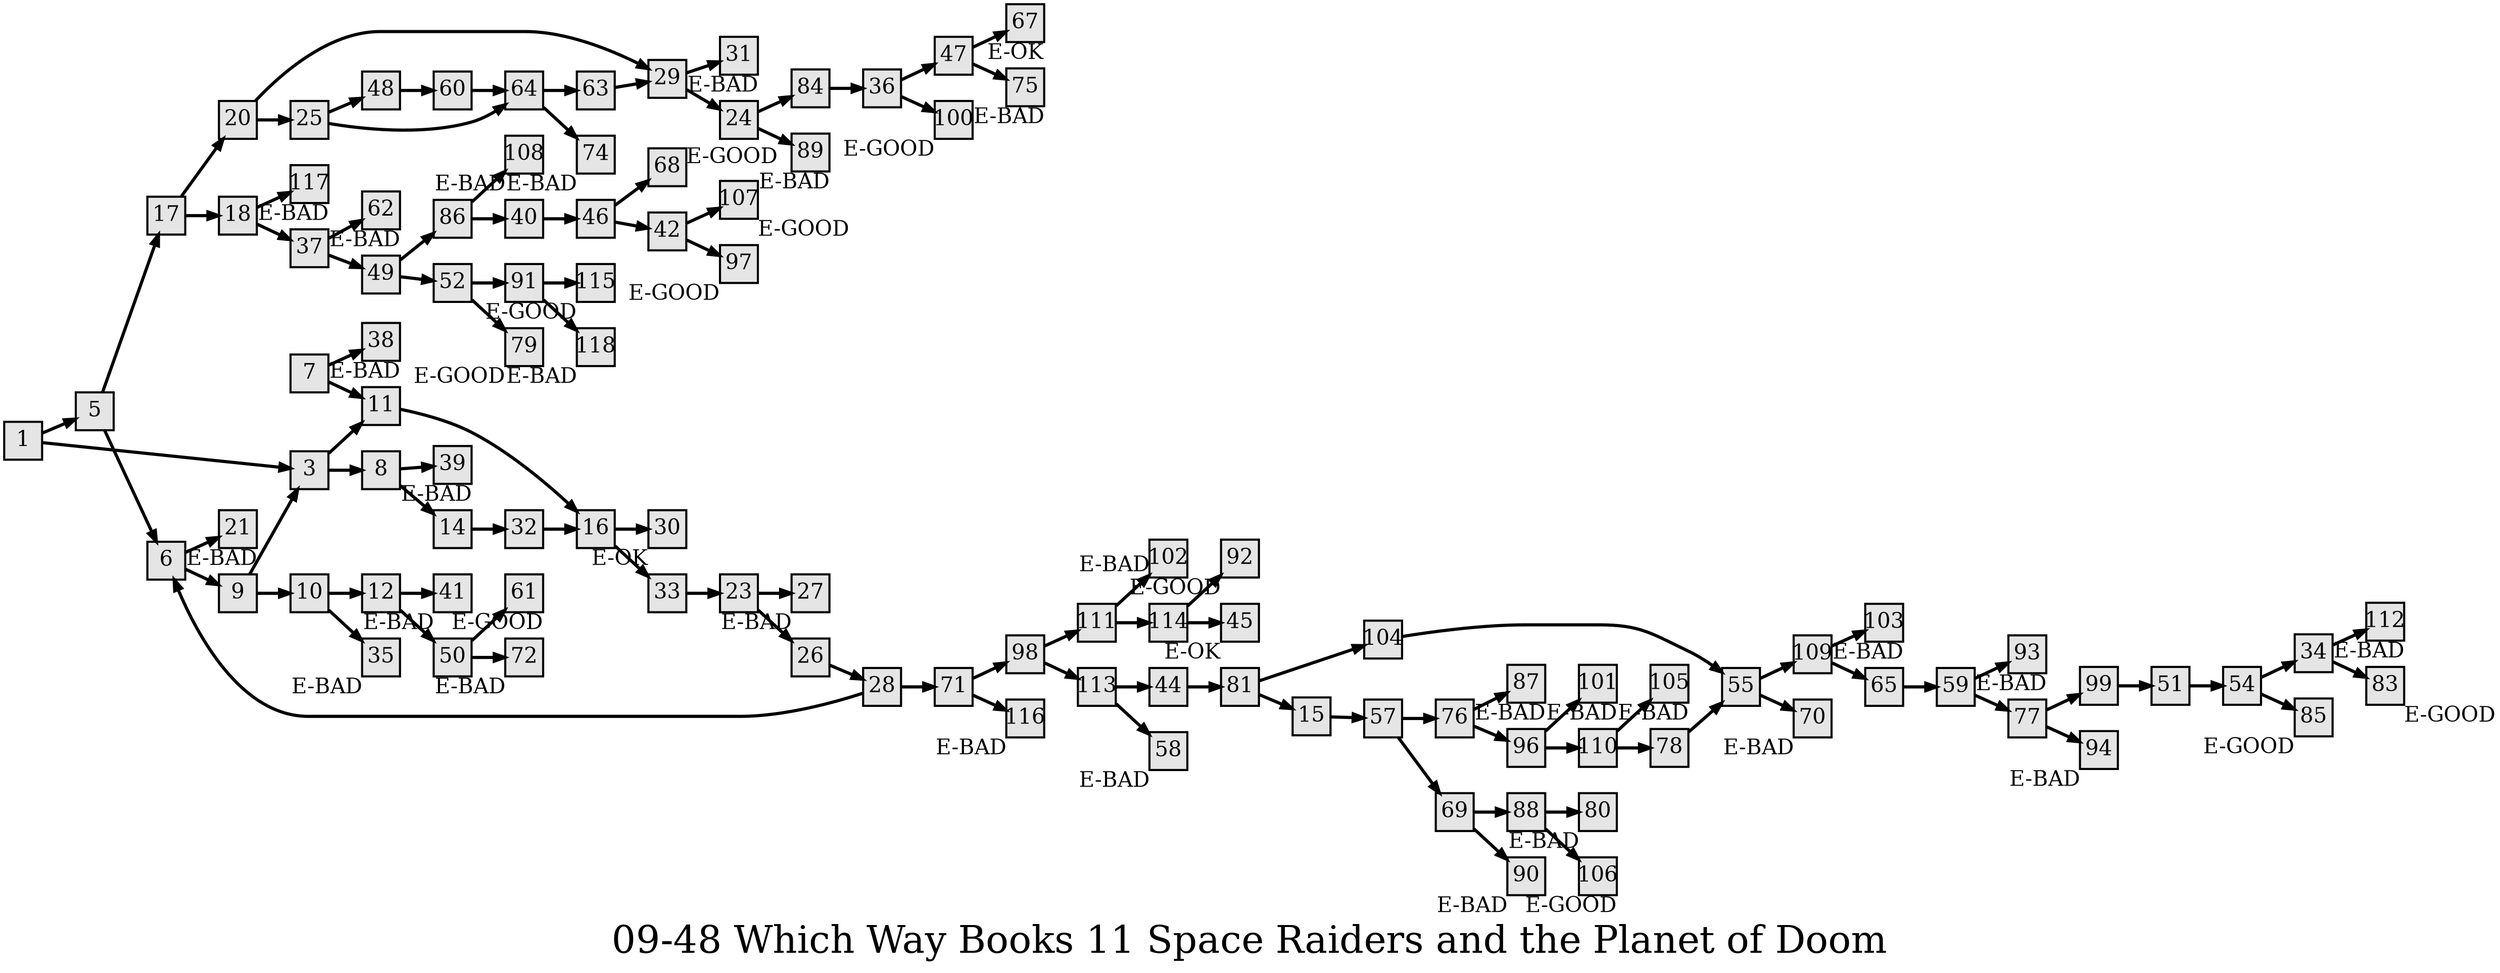 digraph g{
  graph [ label="09-48 Which Way Books 11 Space Raiders and the Planet of Doom" rankdir=LR, ordering=out, fontsize=36, nodesep="0.35", ranksep="0.45"];
  node  [shape=rect, penwidth=2, fontsize=20, style=filled, fillcolor=grey90, margin="0,0", labelfloat=true, regular=true, fixedsize=true];
  edge  [labelfloat=true, penwidth=3, fontsize=12];
  // ---;
  // group  : Katz;
  // id     :;
  // gbid   :;
  // series :;
  // title  :;
  // author :;
  // credit:;
  // - name : Juliet Way-Henthorne;
  // role : encoder;
  // date : 2017-09-01;
  // - name : Jeremy Douglass;
  // role : editor;
  // date : 2017-10-19;
  // render:;
  // - name   : small;
  // styles : gvStyles-small.txt;
  // engine : dot;
  // comment: >;
  
  // ---;
  
  // From | To | Label;
  
  1 -> 5;
  1 -> 3;
  3 -> 11;
  3 -> 8;
  5 -> 17;
  5 -> 6;
  6 -> 21;
  6 -> 9;
  7 -> 38;
  7 -> 11;
  8 -> 39;
  8 -> 14;
  9 -> 3;
  9 -> 10;
  10 -> 12;
  10 -> 35;
  11 -> 16;
  12 -> 41;
  12 -> 50;
  14 -> 32;
  15 -> 57;
  16 -> 30;
  16 -> 33;
  17 -> 20;
  17 -> 18;
  18 -> 117;
  18 -> 37;
  20 -> 29;
  20 -> 25;
  21	[ xlabel="E-BAD" ];
  23 -> 27;
  23 -> 26;
  24 -> 84;
  24 -> 89;
  25 -> 48;
  25 -> 64;
  26 -> 28;
  27	[ xlabel="E-BAD" ];
  28 -> 6;
  28 -> 71;
  29 -> 31;
  29 -> 24;
  30	[ xlabel="E-OK" ];
  31	[ xlabel="E-BAD" ];
  32 -> 16;
  33 -> 23;
  34 -> 112;
  34 -> 83;
  35	[ xlabel="E-BAD" ];
  36 -> 47;
  36 -> 100;
  37 -> 62;
  37 -> 49;
  38	[ xlabel="E-BAD" ];
  39	[ xlabel="E-BAD" ];
  40 -> 46;
  41	[ xlabel="E-BAD" ];
  42 -> 107;
  42 -> 97;
  44 -> 81;
  45	[ xlabel="E-OK" ];
  46 -> 68;
  46 -> 42;
  47 -> 67;
  47 -> 75;
  48 -> 60;
  49 -> 86;
  49 -> 52;
  50 -> 61;
  50 -> 72;
  51 -> 54;
  52 -> 91;
  52 -> 79;
  54 -> 34;
  54 -> 85;
  55 -> 109;
  55 -> 70;
  57 -> 76;
  57 -> 69;
  58	[ xlabel="E-BAD" ];
  59 -> 93;
  59 -> 77;
  60 -> 64;
  61	[ xlabel="E-GOOD" ];
  62	[ xlabel="E-BAD" ];
  63 -> 29;
  64 -> 63;
  64 -> 74;
  65 -> 59;
  67	[ xlabel="E-OK" ];
  68	[ xlabel="E-GOOD" ];
  69 -> 88;
  69 -> 90;
  70	[ xlabel="E-BAD" ];
  71 -> 98;
  71 -> 116;
  72	[ xlabel="E-BAD" ];
  74	[ xlabel="E-BAD" ];
  75	[ xlabel="E-BAD" ];
  76 -> 87;
  76 -> 96;
  77 -> 99;
  77 -> 94;
  78 -> 55;
  79	[ xlabel="E-GOOD" ];
  80	[ xlabel="E-BAD" ];
  81 -> 104;
  81 -> 15;
  83	[ xlabel="E-GOOD" ];
  84 -> 36;
  85	[ xlabel="E-GOOD" ];
  86 -> 108;
  86 -> 40;
  87	[ xlabel="E-BAD" ];
  88 -> 80;
  88 -> 106;
  89	[ xlabel="E-BAD" ];
  90	[ xlabel="E-BAD" ];
  91 -> 115;
  91 -> 118;
  92	[ xlabel="E-GOOD" ];
  93	[ xlabel="E-BAD" ];
  94	[ xlabel="E-BAD" ];
  96 -> 101;
  96 -> 110;
  97	[ xlabel="E-GOOD" ];
  98 -> 111;
  98 -> 113;
  99 -> 51;
  100	[ xlabel="E-GOOD" ];
  101	[ xlabel="E-BAD" ];
  102	[ xlabel="E-BAD" ];
  103	[ xlabel="E-BAD" ];
  104 -> 55;
  105	[ xlabel="E-BAD" ];
  106	[ xlabel="E-GOOD" ];
  107	[ xlabel="E-GOOD" ];
  108	[ xlabel="E-BAD" ];
  109 -> 103;
  109 -> 65;
  110 -> 105;
  110 -> 78;
  111 -> 102;
  111 -> 114;
  112	[ xlabel="E-BAD" ];
  113 -> 44;
  113 -> 58;
  114 -> 92;
  114 -> 45;
  115	[ xlabel="E-GOOD" ];
  116	[ xlabel="E-BAD" ];
  117	[ xlabel="E-BAD" ];
  118	[ xlabel="E-BAD" ];
}

